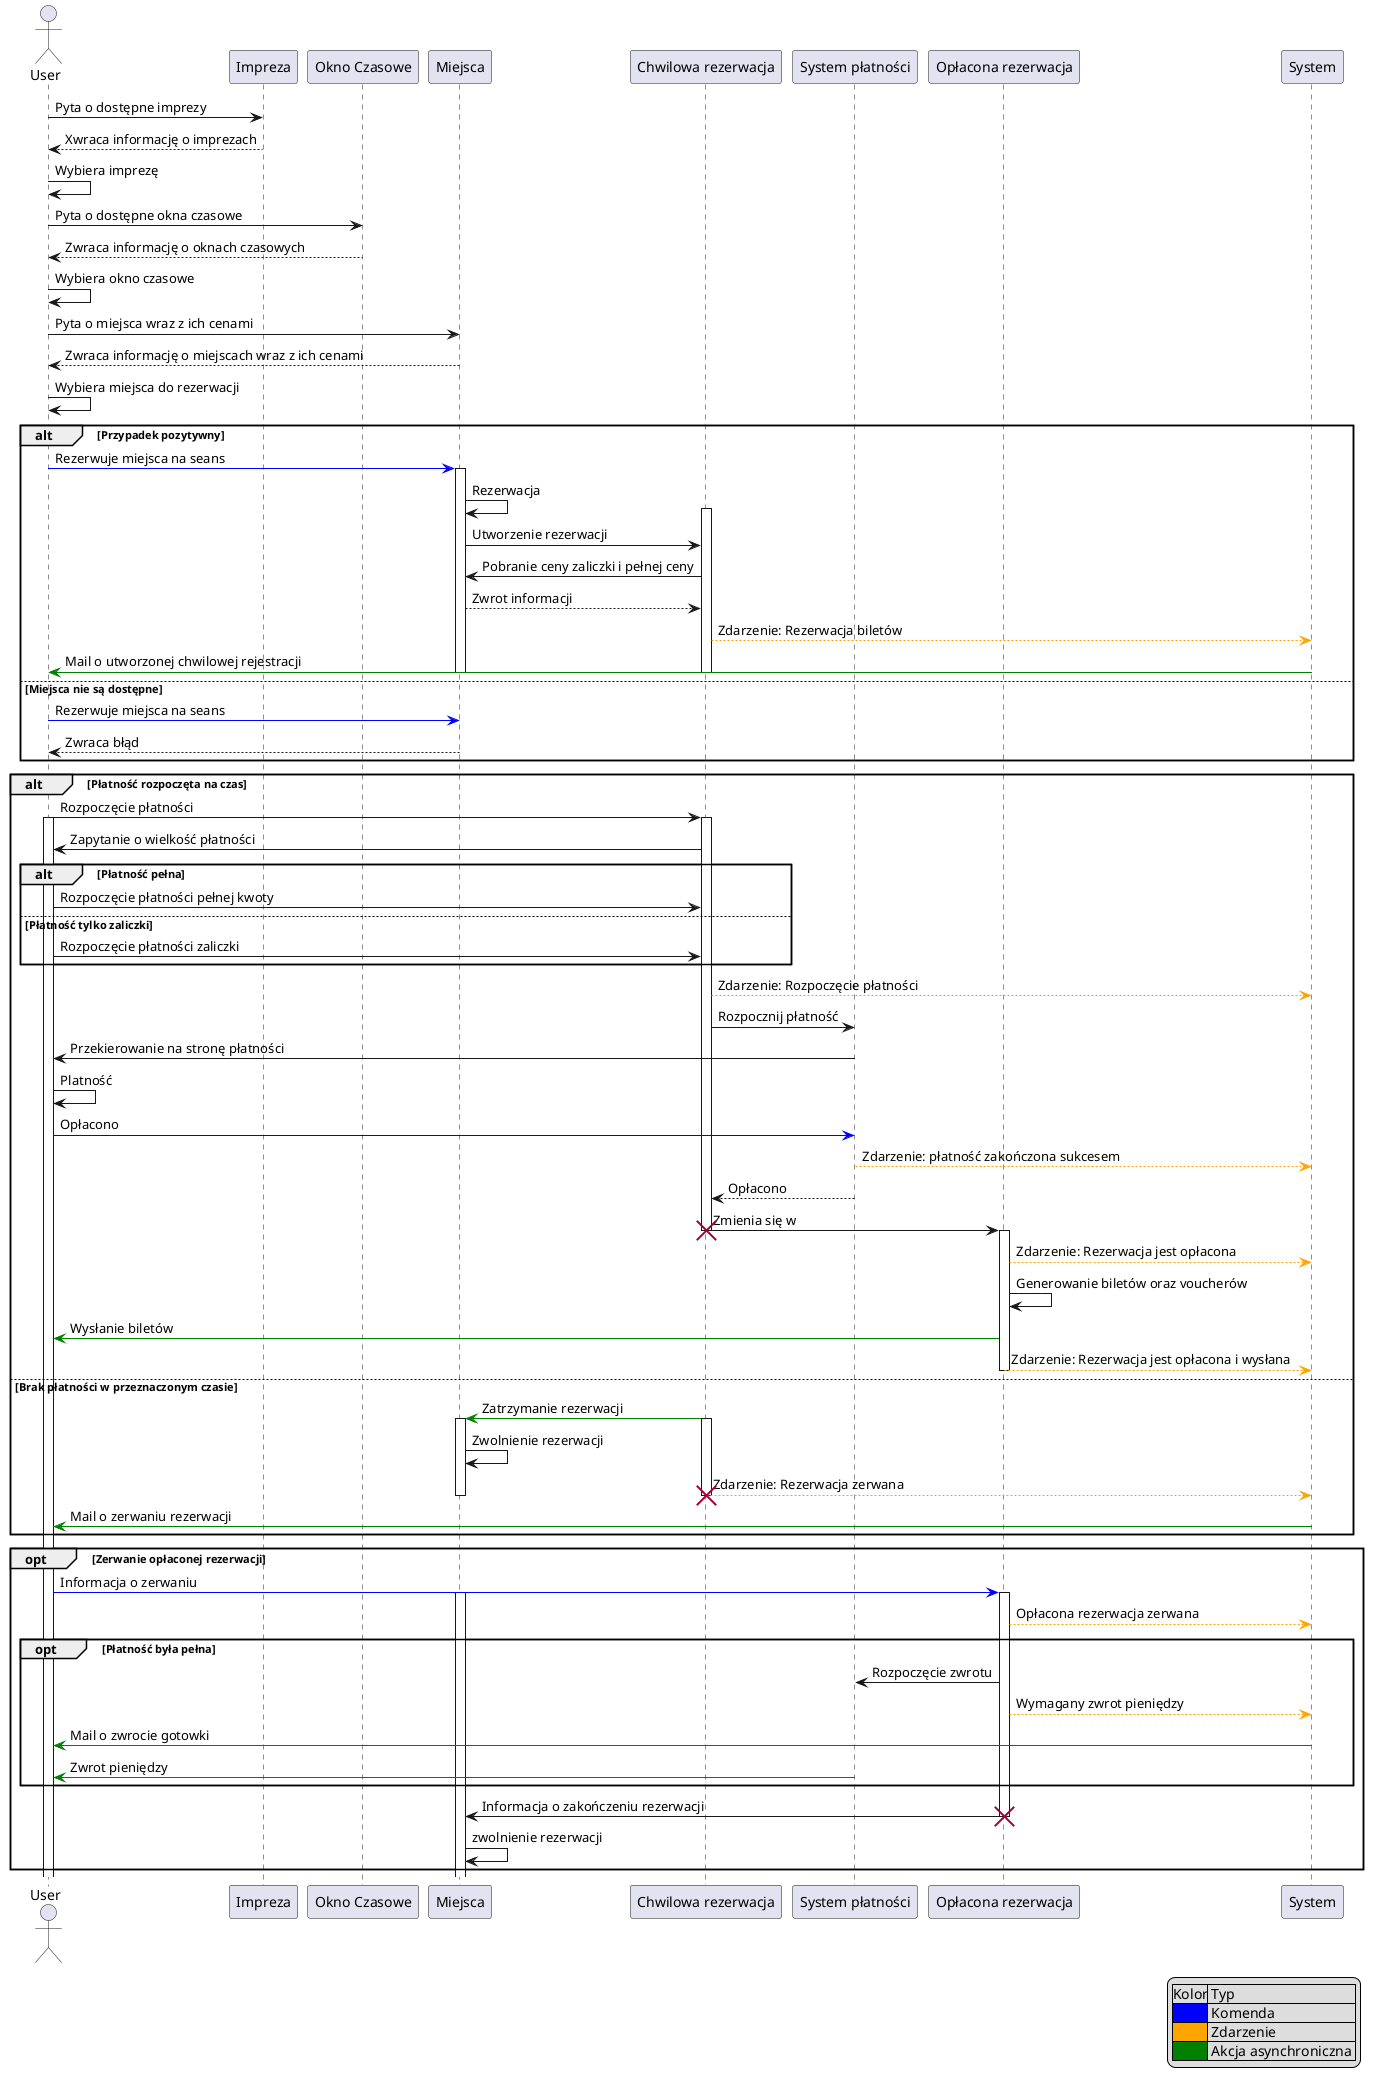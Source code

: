 @startuml
Actor User as _user
Participant Impreza as _impreza
Participant "Okno Czasowe" as _okno
Participant Miejsca as _miejsca
Participant "Chwilowa rezerwacja" as _chwilowa_rezerwacja
Participant "System płatności" as _system_platnosci
Participant "Opłacona rezerwacja" as _oplacona_rezerwacja
Participant System as _system

legend right
    |Kolor| Typ |
    |<#Blue>| Komenda |
    |<#Orange>| Zdarzenie |
    |<#Green>| Akcja asynchroniczna |
endlegend
_user -> _impreza: Pyta o dostępne imprezy
return Xwraca informację o imprezach
_user -> _user: Wybiera imprezę

_user -> _okno: Pyta o dostępne okna czasowe
return Zwraca informację o oknach czasowych
_user -> _user: Wybiera okno czasowe

_user -> _miejsca: Pyta o miejsca wraz z ich cenami
return Zwraca informację o miejscach wraz z ich cenami

_user -> _user : Wybiera miejsca do rezerwacji

alt Przypadek pozytywny

_user -[#blue]> _miejsca: Rezerwuje miejsca na seans

activate _miejsca
_miejsca -> _miejsca: Rezerwacja
activate _chwilowa_rezerwacja
_miejsca -> _chwilowa_rezerwacja: Utworzenie rezerwacji
_chwilowa_rezerwacja -> _miejsca: Pobranie ceny zaliczki i pełnej ceny
_miejsca -[dashed]-> _chwilowa_rezerwacja: Zwrot informacji
_chwilowa_rezerwacja -[#Orange]-> _system : Zdarzenie: Rezerwacja biletów
_system [#Green]-> _user: Mail o utworzonej chwilowej rejestracji 
deactivate _miejsca
deactivate _chwilowa_rezerwacja


else Miejsca nie są dostępne

 _user -[#Blue]> _miejsca: Rezerwuje miejsca na seans
_miejsca -[dashed]-> _user: Zwraca błąd

end

alt Płatność rozpoczęta na czas

_user -> _chwilowa_rezerwacja : Rozpoczęcie płatności

activate _chwilowa_rezerwacja

activate _user
_chwilowa_rezerwacja -> _user: Zapytanie o wielkość płatności
alt Płatność pełna
_user -> _chwilowa_rezerwacja: Rozpoczęcie płatności pełnej kwoty
else Płatność tylko zaliczki
_user -> _chwilowa_rezerwacja: Rozpoczęcie płatności zaliczki
end
_chwilowa_rezerwacja -[#Orange]-> _system: Zdarzenie: Rozpoczęcie płatności

_chwilowa_rezerwacja -> _system_platnosci : Rozpocznij płatność
_system_platnosci -> _user : Przekierowanie na stronę płatności
_user -> _user: Platność
_user [#Blue]-> _system_platnosci: Opłacono
_system_platnosci -[#Orange]-> _system: Zdarzenie: płatność zakończona sukcesem
_system_platnosci -->_chwilowa_rezerwacja:Opłacono
_chwilowa_rezerwacja -> _oplacona_rezerwacja: Zmienia się w 
destroy _chwilowa_rezerwacja 
activate _oplacona_rezerwacja
_oplacona_rezerwacja -[#Orange]->_system: Zdarzenie: Rezerwacja jest opłacona
_oplacona_rezerwacja -> _oplacona_rezerwacja: Generowanie biletów oraz voucherów
_oplacona_rezerwacja [#Green]-> _user: Wysłanie biletów
_oplacona_rezerwacja -[#Orange]->_system: Zdarzenie: Rezerwacja jest opłacona i wysłana
deactivate _oplacona_rezerwacja


else Brak płatności w przeznaczonym czasie
_chwilowa_rezerwacja [#Green]-> _miejsca: Zatrzymanie rezerwacji
activate _miejsca
activate _chwilowa_rezerwacja
_miejsca -> _miejsca : Zwolnienie rezerwacji
_chwilowa_rezerwacja -[#Orange]->_system: Zdarzenie: Rezerwacja zerwana
destroy _chwilowa_rezerwacja
deactivate _miejsca

_system [#Green]-> _user: Mail o zerwaniu rezerwacji
end

opt Zerwanie opłaconej rezerwacji
_user [#Blue]-> _oplacona_rezerwacja: Informacja o zerwaniu
activate _oplacona_rezerwacja
activate _miejsca
_oplacona_rezerwacja -[#Orange]-> _system: Opłacona rezerwacja zerwana
opt Płatność była pełna
_oplacona_rezerwacja -> _system_platnosci: Rozpoczęcie zwrotu
_oplacona_rezerwacja -[#Orange]-> _system: Wymagany zwrot pieniędzy
_system [#Green]->_user: Mail o zwrocie gotowki
_system_platnosci [#Green]->_user : Zwrot pieniędzy
end
_oplacona_rezerwacja -> _miejsca: Informacja o zakończeniu rezerwacji
destroy _oplacona_rezerwacja
_miejsca -> _miejsca : zwolnienie rezerwacji
end
@enduml
